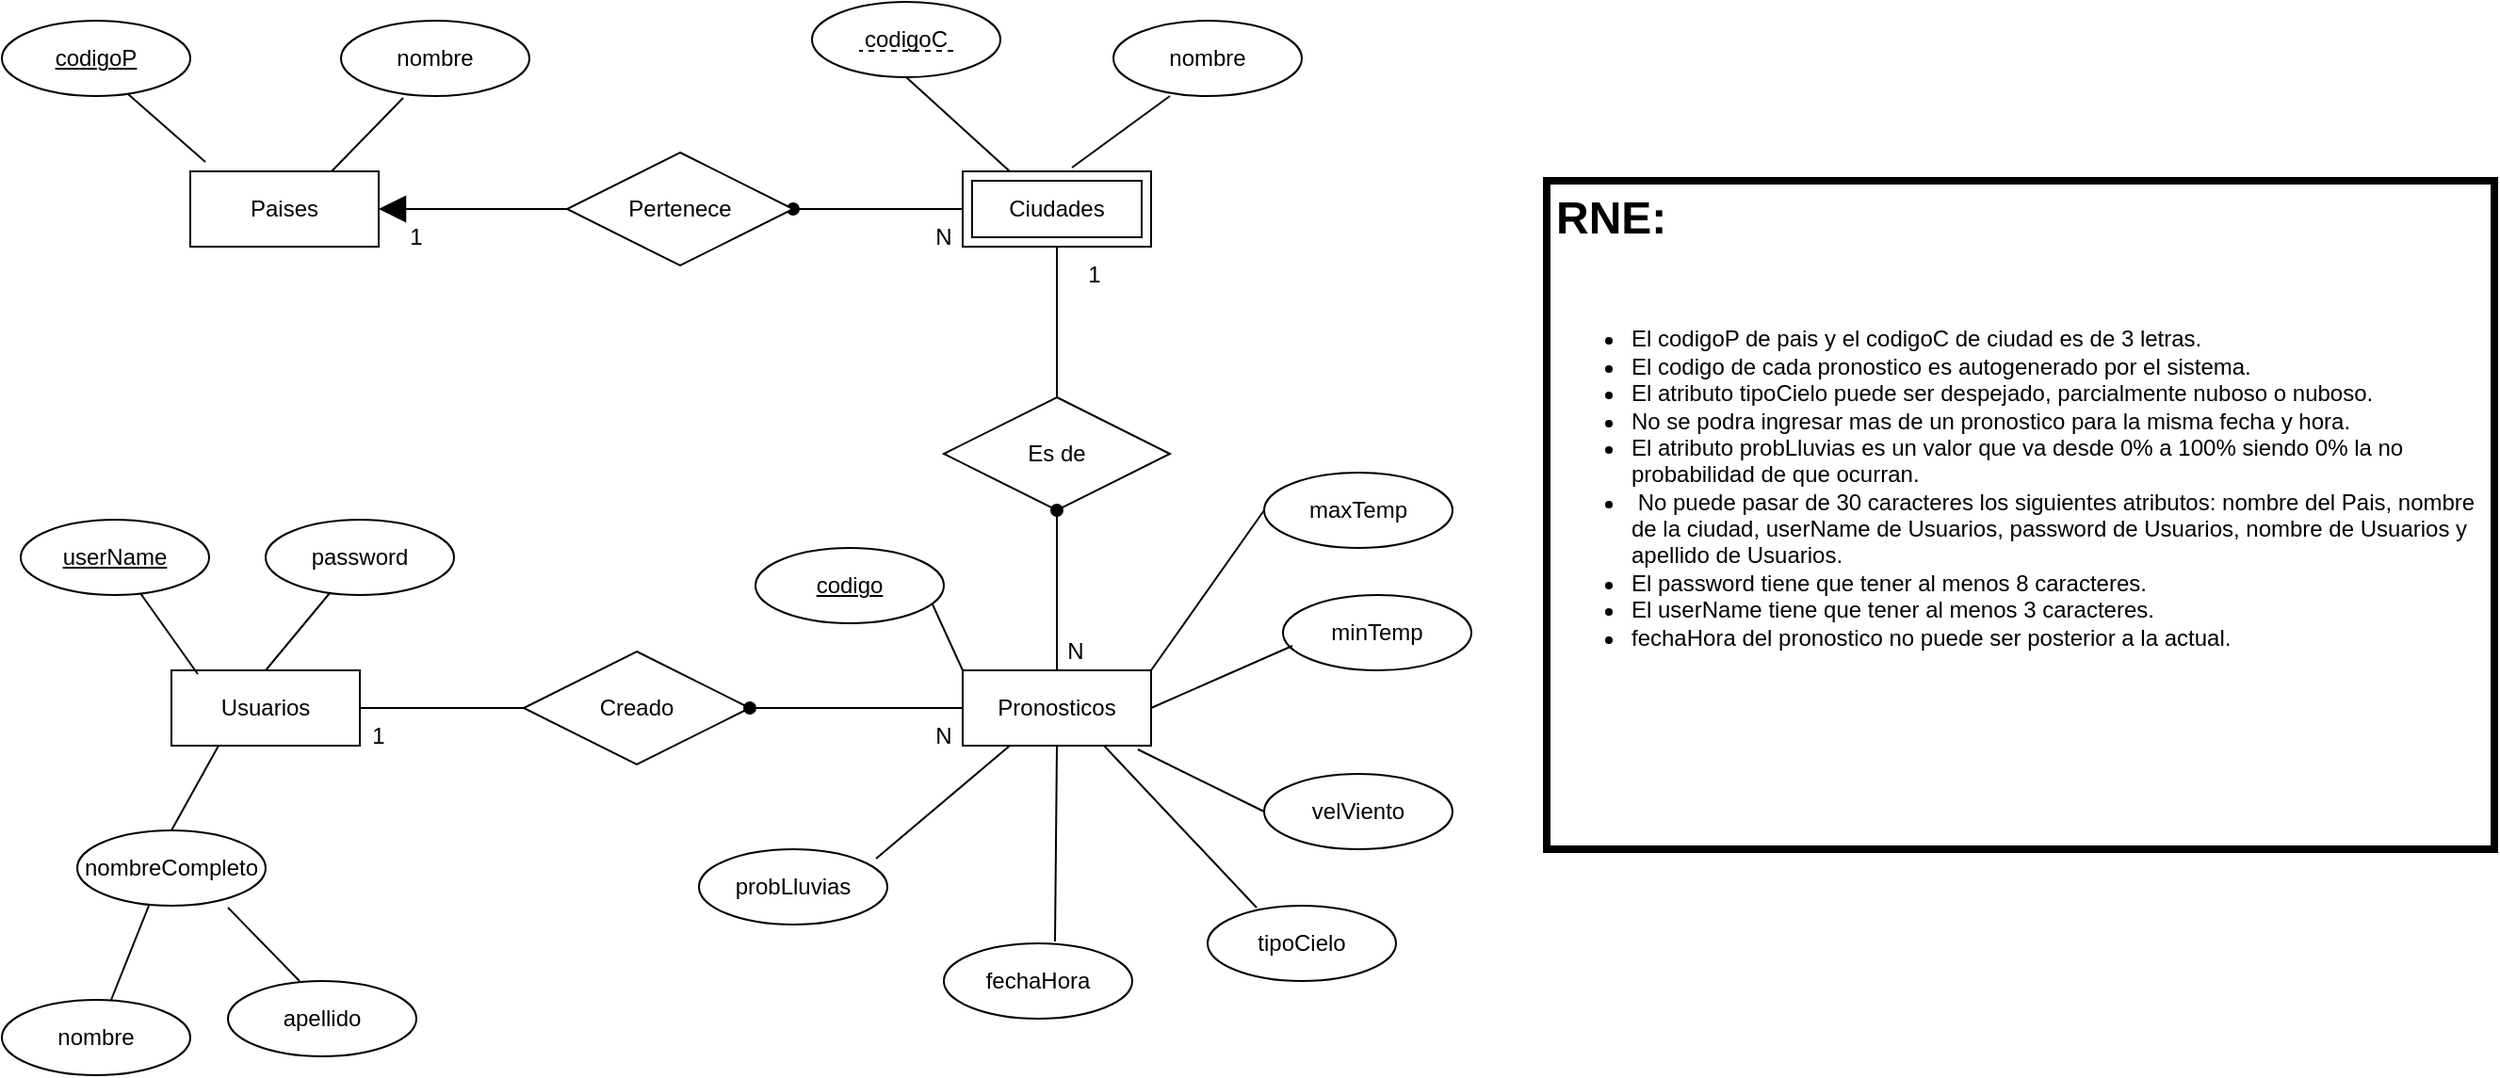 <mxfile version="16.1.0" type="google"><diagram id="KijTMoWyXqlFW-cg5mqb" name="Page-1"><mxGraphModel dx="1396" dy="301" grid="1" gridSize="10" guides="1" tooltips="1" connect="1" arrows="1" fold="1" page="1" pageScale="1" pageWidth="827" pageHeight="1169" math="0" shadow="0"><root><mxCell id="0"/><mxCell id="1" parent="0"/><mxCell id="uxD66N9xmVhUDY9Dpbve-8" value="Paises" style="whiteSpace=wrap;html=1;align=center;" parent="1" vertex="1"><mxGeometry x="-710" y="280" width="100" height="40" as="geometry"/></mxCell><mxCell id="uxD66N9xmVhUDY9Dpbve-11" value="codigoP" style="ellipse;whiteSpace=wrap;html=1;align=center;fontStyle=4;" parent="1" vertex="1"><mxGeometry x="-810" y="200" width="100" height="40" as="geometry"/></mxCell><mxCell id="uxD66N9xmVhUDY9Dpbve-12" value="nombre" style="ellipse;whiteSpace=wrap;html=1;align=center;" parent="1" vertex="1"><mxGeometry x="-630" y="200" width="100" height="40" as="geometry"/></mxCell><mxCell id="uxD66N9xmVhUDY9Dpbve-18" value="Ciudades" style="shape=ext;margin=3;double=1;whiteSpace=wrap;html=1;align=center;" parent="1" vertex="1"><mxGeometry x="-300" y="280" width="100" height="40" as="geometry"/></mxCell><mxCell id="uxD66N9xmVhUDY9Dpbve-20" value="" style="endArrow=oval;html=1;rounded=0;entryX=1;entryY=0.5;entryDx=0;entryDy=0;endFill=1;exitX=0;exitY=0.5;exitDx=0;exitDy=0;" parent="1" source="uxD66N9xmVhUDY9Dpbve-18" target="uxD66N9xmVhUDY9Dpbve-31" edge="1"><mxGeometry relative="1" as="geometry"><mxPoint x="-350" y="380" as="sourcePoint"/><mxPoint x="-390" y="440" as="targetPoint"/></mxGeometry></mxCell><mxCell id="uxD66N9xmVhUDY9Dpbve-21" value="nombre" style="ellipse;whiteSpace=wrap;html=1;align=center;" parent="1" vertex="1"><mxGeometry x="-220" y="200" width="100" height="40" as="geometry"/></mxCell><mxCell id="uxD66N9xmVhUDY9Dpbve-22" value="" style="endArrow=none;html=1;rounded=0;exitX=0.3;exitY=1;exitDx=0;exitDy=0;exitPerimeter=0;entryX=0.58;entryY=-0.05;entryDx=0;entryDy=0;entryPerimeter=0;" parent="1" source="uxD66N9xmVhUDY9Dpbve-21" target="uxD66N9xmVhUDY9Dpbve-18" edge="1"><mxGeometry relative="1" as="geometry"><mxPoint x="-140" y="430" as="sourcePoint"/><mxPoint x="20" y="430" as="targetPoint"/></mxGeometry></mxCell><mxCell id="uxD66N9xmVhUDY9Dpbve-23" value="" style="endArrow=none;html=1;rounded=0;exitX=0.67;exitY=0.975;exitDx=0;exitDy=0;exitPerimeter=0;entryX=0.08;entryY=-0.125;entryDx=0;entryDy=0;entryPerimeter=0;" parent="1" source="uxD66N9xmVhUDY9Dpbve-11" target="uxD66N9xmVhUDY9Dpbve-8" edge="1"><mxGeometry relative="1" as="geometry"><mxPoint x="-560" y="290" as="sourcePoint"/><mxPoint x="-400" y="290" as="targetPoint"/></mxGeometry></mxCell><mxCell id="uxD66N9xmVhUDY9Dpbve-24" value="" style="endArrow=none;html=1;rounded=0;exitX=0.75;exitY=0;exitDx=0;exitDy=0;entryX=0.33;entryY=1.025;entryDx=0;entryDy=0;entryPerimeter=0;" parent="1" source="uxD66N9xmVhUDY9Dpbve-8" target="uxD66N9xmVhUDY9Dpbve-12" edge="1"><mxGeometry relative="1" as="geometry"><mxPoint x="-733" y="249" as="sourcePoint"/><mxPoint x="-692" y="285" as="targetPoint"/></mxGeometry></mxCell><mxCell id="uxD66N9xmVhUDY9Dpbve-31" value="Pertenece" style="shape=rhombus;perimeter=rhombusPerimeter;whiteSpace=wrap;html=1;align=center;" parent="1" vertex="1"><mxGeometry x="-510" y="270" width="120" height="60" as="geometry"/></mxCell><mxCell id="uxD66N9xmVhUDY9Dpbve-35" value="" style="endArrow=block;endFill=1;endSize=12;html=1;rounded=0;exitX=0;exitY=0.5;exitDx=0;exitDy=0;entryX=1;entryY=0.5;entryDx=0;entryDy=0;" parent="1" source="uxD66N9xmVhUDY9Dpbve-31" target="uxD66N9xmVhUDY9Dpbve-8" edge="1"><mxGeometry width="160" relative="1" as="geometry"><mxPoint x="-580" y="580" as="sourcePoint"/><mxPoint x="-420" y="580" as="targetPoint"/></mxGeometry></mxCell><mxCell id="uxD66N9xmVhUDY9Dpbve-39" value="&lt;div&gt;Pronosticos&lt;/div&gt;" style="whiteSpace=wrap;html=1;align=center;" parent="1" vertex="1"><mxGeometry x="-300" y="545" width="100" height="40" as="geometry"/></mxCell><mxCell id="uxD66N9xmVhUDY9Dpbve-41" value="codigo" style="ellipse;whiteSpace=wrap;html=1;align=center;fontStyle=4;" parent="1" vertex="1"><mxGeometry x="-410" y="480" width="100" height="40" as="geometry"/></mxCell><mxCell id="uxD66N9xmVhUDY9Dpbve-42" value="" style="endArrow=none;endFill=0;endSize=12;html=1;rounded=0;entryX=0.5;entryY=1;entryDx=0;entryDy=0;" parent="1" target="uxD66N9xmVhUDY9Dpbve-18" edge="1"><mxGeometry width="160" relative="1" as="geometry"><mxPoint x="-250" y="400" as="sourcePoint"/><mxPoint x="-463" y="510" as="targetPoint"/></mxGeometry></mxCell><mxCell id="uxD66N9xmVhUDY9Dpbve-43" value="Es de" style="shape=rhombus;perimeter=rhombusPerimeter;whiteSpace=wrap;html=1;align=center;" parent="1" vertex="1"><mxGeometry x="-310" y="400" width="120" height="60" as="geometry"/></mxCell><mxCell id="uxD66N9xmVhUDY9Dpbve-44" value="" style="endArrow=none;html=1;rounded=0;exitX=0.5;exitY=1;exitDx=0;exitDy=0;entryX=0.5;entryY=0;entryDx=0;entryDy=0;startArrow=oval;startFill=1;" parent="1" source="uxD66N9xmVhUDY9Dpbve-43" target="uxD66N9xmVhUDY9Dpbve-39" edge="1"><mxGeometry relative="1" as="geometry"><mxPoint x="-380" y="310" as="sourcePoint"/><mxPoint x="-290" y="310" as="targetPoint"/></mxGeometry></mxCell><mxCell id="uxD66N9xmVhUDY9Dpbve-45" value="&lt;div&gt;fechaHora&lt;/div&gt;" style="ellipse;whiteSpace=wrap;html=1;align=center;" parent="1" vertex="1"><mxGeometry x="-310" y="690" width="100" height="40" as="geometry"/></mxCell><mxCell id="uxD66N9xmVhUDY9Dpbve-46" value="&lt;div&gt;maxTemp&lt;/div&gt;" style="ellipse;whiteSpace=wrap;html=1;align=center;" parent="1" vertex="1"><mxGeometry x="-140" y="440" width="100" height="40" as="geometry"/></mxCell><mxCell id="uxD66N9xmVhUDY9Dpbve-47" value="&lt;div&gt;minTemp&lt;/div&gt;" style="ellipse;whiteSpace=wrap;html=1;align=center;" parent="1" vertex="1"><mxGeometry x="-130" y="505" width="100" height="40" as="geometry"/></mxCell><mxCell id="uxD66N9xmVhUDY9Dpbve-48" value="velViento" style="ellipse;whiteSpace=wrap;html=1;align=center;" parent="1" vertex="1"><mxGeometry x="-140" y="600" width="100" height="40" as="geometry"/></mxCell><mxCell id="uxD66N9xmVhUDY9Dpbve-49" value="tipoCielo" style="ellipse;whiteSpace=wrap;html=1;align=center;" parent="1" vertex="1"><mxGeometry x="-170" y="670" width="100" height="40" as="geometry"/></mxCell><mxCell id="uxD66N9xmVhUDY9Dpbve-50" value="probLluvias" style="ellipse;whiteSpace=wrap;html=1;align=center;" parent="1" vertex="1"><mxGeometry x="-440" y="640" width="100" height="40" as="geometry"/></mxCell><mxCell id="uxD66N9xmVhUDY9Dpbve-51" value="Usuarios" style="whiteSpace=wrap;html=1;align=center;" parent="1" vertex="1"><mxGeometry x="-720" y="545" width="100" height="40" as="geometry"/></mxCell><mxCell id="uxD66N9xmVhUDY9Dpbve-52" value="&lt;u&gt;userName&lt;/u&gt;" style="ellipse;whiteSpace=wrap;html=1;align=center;" parent="1" vertex="1"><mxGeometry x="-800" y="465" width="100" height="40" as="geometry"/></mxCell><mxCell id="uxD66N9xmVhUDY9Dpbve-54" value="password" style="ellipse;whiteSpace=wrap;html=1;align=center;" parent="1" vertex="1"><mxGeometry x="-670" y="465" width="100" height="40" as="geometry"/></mxCell><mxCell id="uxD66N9xmVhUDY9Dpbve-55" value="&lt;div&gt;nombreCompleto&lt;/div&gt;" style="ellipse;whiteSpace=wrap;html=1;align=center;" parent="1" vertex="1"><mxGeometry x="-770" y="630" width="100" height="40" as="geometry"/></mxCell><mxCell id="uxD66N9xmVhUDY9Dpbve-57" value="Creado" style="shape=rhombus;perimeter=rhombusPerimeter;whiteSpace=wrap;html=1;align=center;" parent="1" vertex="1"><mxGeometry x="-533" y="535" width="120" height="60" as="geometry"/></mxCell><mxCell id="B-OBkP9SSI8Zc-fZPLiq-1" value="" style="endArrow=none;html=1;rounded=0;exitX=1;exitY=0.5;exitDx=0;exitDy=0;entryX=0;entryY=0.5;entryDx=0;entryDy=0;startArrow=oval;startFill=1;" parent="1" source="uxD66N9xmVhUDY9Dpbve-57" target="uxD66N9xmVhUDY9Dpbve-39" edge="1"><mxGeometry relative="1" as="geometry"><mxPoint x="-380" y="310" as="sourcePoint"/><mxPoint x="-290" y="310" as="targetPoint"/></mxGeometry></mxCell><mxCell id="B-OBkP9SSI8Zc-fZPLiq-2" value="" style="endArrow=none;endFill=0;endSize=12;html=1;rounded=0;exitX=0;exitY=0.5;exitDx=0;exitDy=0;entryX=1;entryY=0.5;entryDx=0;entryDy=0;" parent="1" source="uxD66N9xmVhUDY9Dpbve-57" target="uxD66N9xmVhUDY9Dpbve-51" edge="1"><mxGeometry width="160" relative="1" as="geometry"><mxPoint x="-500" y="310" as="sourcePoint"/><mxPoint x="-600" y="310" as="targetPoint"/></mxGeometry></mxCell><mxCell id="B-OBkP9SSI8Zc-fZPLiq-3" value="" style="endArrow=none;html=1;rounded=0;exitX=0.14;exitY=0.05;exitDx=0;exitDy=0;exitPerimeter=0;" parent="1" source="uxD66N9xmVhUDY9Dpbve-51" target="uxD66N9xmVhUDY9Dpbve-52" edge="1"><mxGeometry relative="1" as="geometry"><mxPoint x="-625" y="290" as="sourcePoint"/><mxPoint x="-587" y="251" as="targetPoint"/></mxGeometry></mxCell><mxCell id="B-OBkP9SSI8Zc-fZPLiq-5" value="" style="endArrow=none;html=1;rounded=0;exitX=0;exitY=0.5;exitDx=0;exitDy=0;entryX=1;entryY=0;entryDx=0;entryDy=0;" parent="1" source="uxD66N9xmVhUDY9Dpbve-46" target="uxD66N9xmVhUDY9Dpbve-39" edge="1"><mxGeometry relative="1" as="geometry"><mxPoint x="-240" y="470" as="sourcePoint"/><mxPoint x="-240" y="555" as="targetPoint"/></mxGeometry></mxCell><mxCell id="B-OBkP9SSI8Zc-fZPLiq-6" value="" style="endArrow=none;html=1;rounded=0;exitX=0.05;exitY=0.675;exitDx=0;exitDy=0;entryX=1;entryY=0.5;entryDx=0;entryDy=0;exitPerimeter=0;" parent="1" source="uxD66N9xmVhUDY9Dpbve-47" target="uxD66N9xmVhUDY9Dpbve-39" edge="1"><mxGeometry relative="1" as="geometry"><mxPoint x="-230" y="480" as="sourcePoint"/><mxPoint x="-230" y="565" as="targetPoint"/></mxGeometry></mxCell><mxCell id="B-OBkP9SSI8Zc-fZPLiq-7" value="" style="endArrow=none;html=1;rounded=0;exitX=0.93;exitY=1.05;exitDx=0;exitDy=0;entryX=0;entryY=0.5;entryDx=0;entryDy=0;exitPerimeter=0;" parent="1" source="uxD66N9xmVhUDY9Dpbve-39" target="uxD66N9xmVhUDY9Dpbve-48" edge="1"><mxGeometry relative="1" as="geometry"><mxPoint x="-220" y="490" as="sourcePoint"/><mxPoint x="-220" y="575" as="targetPoint"/></mxGeometry></mxCell><mxCell id="B-OBkP9SSI8Zc-fZPLiq-8" value="" style="endArrow=none;html=1;rounded=0;exitX=0.94;exitY=0.75;exitDx=0;exitDy=0;entryX=0;entryY=0;entryDx=0;entryDy=0;exitPerimeter=0;" parent="1" source="uxD66N9xmVhUDY9Dpbve-41" target="uxD66N9xmVhUDY9Dpbve-39" edge="1"><mxGeometry relative="1" as="geometry"><mxPoint x="-210" y="500" as="sourcePoint"/><mxPoint x="-210" y="585" as="targetPoint"/></mxGeometry></mxCell><mxCell id="B-OBkP9SSI8Zc-fZPLiq-9" value="" style="endArrow=none;html=1;rounded=0;exitX=0.94;exitY=0.125;exitDx=0;exitDy=0;entryX=0.25;entryY=1;entryDx=0;entryDy=0;exitPerimeter=0;" parent="1" source="uxD66N9xmVhUDY9Dpbve-50" target="uxD66N9xmVhUDY9Dpbve-39" edge="1"><mxGeometry relative="1" as="geometry"><mxPoint x="-200" y="510" as="sourcePoint"/><mxPoint x="-200" y="595" as="targetPoint"/></mxGeometry></mxCell><mxCell id="B-OBkP9SSI8Zc-fZPLiq-10" value="" style="endArrow=none;html=1;rounded=0;exitX=0.5;exitY=1;exitDx=0;exitDy=0;entryX=0.59;entryY=-0.025;entryDx=0;entryDy=0;entryPerimeter=0;" parent="1" source="uxD66N9xmVhUDY9Dpbve-39" target="uxD66N9xmVhUDY9Dpbve-45" edge="1"><mxGeometry relative="1" as="geometry"><mxPoint x="-190" y="520" as="sourcePoint"/><mxPoint x="-190" y="605" as="targetPoint"/></mxGeometry></mxCell><mxCell id="B-OBkP9SSI8Zc-fZPLiq-11" value="" style="endArrow=none;html=1;rounded=0;exitX=0.75;exitY=1;exitDx=0;exitDy=0;entryX=0.26;entryY=0.025;entryDx=0;entryDy=0;entryPerimeter=0;" parent="1" source="uxD66N9xmVhUDY9Dpbve-39" target="uxD66N9xmVhUDY9Dpbve-49" edge="1"><mxGeometry relative="1" as="geometry"><mxPoint x="-180" y="530" as="sourcePoint"/><mxPoint x="-180" y="615" as="targetPoint"/></mxGeometry></mxCell><mxCell id="B-OBkP9SSI8Zc-fZPLiq-12" value="nombre" style="ellipse;whiteSpace=wrap;html=1;align=center;" parent="1" vertex="1"><mxGeometry x="-810" y="720" width="100" height="40" as="geometry"/></mxCell><mxCell id="B-OBkP9SSI8Zc-fZPLiq-13" value="apellido" style="ellipse;whiteSpace=wrap;html=1;align=center;" parent="1" vertex="1"><mxGeometry x="-690" y="710" width="100" height="40" as="geometry"/></mxCell><mxCell id="B-OBkP9SSI8Zc-fZPLiq-14" value="" style="endArrow=none;html=1;rounded=0;exitX=0.5;exitY=0;exitDx=0;exitDy=0;entryX=0.34;entryY=0.975;entryDx=0;entryDy=0;entryPerimeter=0;" parent="1" source="uxD66N9xmVhUDY9Dpbve-51" target="uxD66N9xmVhUDY9Dpbve-54" edge="1"><mxGeometry relative="1" as="geometry"><mxPoint x="-696" y="557" as="sourcePoint"/><mxPoint x="-726.346" y="514.24" as="targetPoint"/></mxGeometry></mxCell><mxCell id="B-OBkP9SSI8Zc-fZPLiq-15" value="" style="endArrow=none;html=1;rounded=0;exitX=0.25;exitY=1;exitDx=0;exitDy=0;entryX=0.5;entryY=0;entryDx=0;entryDy=0;" parent="1" source="uxD66N9xmVhUDY9Dpbve-51" target="uxD66N9xmVhUDY9Dpbve-55" edge="1"><mxGeometry relative="1" as="geometry"><mxPoint x="-686" y="567" as="sourcePoint"/><mxPoint x="-716.346" y="524.24" as="targetPoint"/></mxGeometry></mxCell><mxCell id="B-OBkP9SSI8Zc-fZPLiq-16" value="" style="endArrow=none;html=1;rounded=0;exitX=0.38;exitY=0;exitDx=0;exitDy=0;exitPerimeter=0;entryX=0.8;entryY=1.025;entryDx=0;entryDy=0;entryPerimeter=0;" parent="1" source="B-OBkP9SSI8Zc-fZPLiq-13" target="uxD66N9xmVhUDY9Dpbve-55" edge="1"><mxGeometry relative="1" as="geometry"><mxPoint x="-676" y="577" as="sourcePoint"/><mxPoint x="-706.346" y="534.24" as="targetPoint"/></mxGeometry></mxCell><mxCell id="B-OBkP9SSI8Zc-fZPLiq-17" value="" style="endArrow=none;html=1;rounded=0;entryX=0.38;entryY=1;entryDx=0;entryDy=0;entryPerimeter=0;" parent="1" source="B-OBkP9SSI8Zc-fZPLiq-12" target="uxD66N9xmVhUDY9Dpbve-55" edge="1"><mxGeometry relative="1" as="geometry"><mxPoint x="-666" y="587" as="sourcePoint"/><mxPoint x="-696.346" y="544.24" as="targetPoint"/></mxGeometry></mxCell><mxCell id="B-OBkP9SSI8Zc-fZPLiq-18" value="codigoC" style="ellipse;whiteSpace=wrap;html=1;align=center;fontStyle=0;" parent="1" vertex="1"><mxGeometry x="-380" y="190" width="100" height="40" as="geometry"/></mxCell><mxCell id="B-OBkP9SSI8Zc-fZPLiq-19" value="" style="endArrow=none;html=1;rounded=0;exitX=0.25;exitY=0;exitDx=0;exitDy=0;entryX=0.5;entryY=1;entryDx=0;entryDy=0;" parent="1" source="uxD66N9xmVhUDY9Dpbve-18" target="B-OBkP9SSI8Zc-fZPLiq-18" edge="1"><mxGeometry relative="1" as="geometry"><mxPoint x="-180" y="250" as="sourcePoint"/><mxPoint x="-232" y="288" as="targetPoint"/></mxGeometry></mxCell><mxCell id="B-OBkP9SSI8Zc-fZPLiq-22" value="1" style="text;html=1;strokeColor=none;fillColor=none;align=center;verticalAlign=middle;whiteSpace=wrap;rounded=0;" parent="1" vertex="1"><mxGeometry x="-260" y="320" width="60" height="30" as="geometry"/></mxCell><mxCell id="B-OBkP9SSI8Zc-fZPLiq-23" value="N" style="text;html=1;strokeColor=none;fillColor=none;align=center;verticalAlign=middle;whiteSpace=wrap;rounded=0;" parent="1" vertex="1"><mxGeometry x="-340" y="300" width="60" height="30" as="geometry"/></mxCell><mxCell id="B-OBkP9SSI8Zc-fZPLiq-24" value="1" style="text;html=1;strokeColor=none;fillColor=none;align=center;verticalAlign=middle;whiteSpace=wrap;rounded=0;" parent="1" vertex="1"><mxGeometry x="-620" y="300" width="60" height="30" as="geometry"/></mxCell><mxCell id="B-OBkP9SSI8Zc-fZPLiq-25" value="N" style="text;html=1;strokeColor=none;fillColor=none;align=center;verticalAlign=middle;whiteSpace=wrap;rounded=0;" parent="1" vertex="1"><mxGeometry x="-340" y="565" width="60" height="30" as="geometry"/></mxCell><mxCell id="B-OBkP9SSI8Zc-fZPLiq-26" value="1" style="text;html=1;strokeColor=none;fillColor=none;align=center;verticalAlign=middle;whiteSpace=wrap;rounded=0;" parent="1" vertex="1"><mxGeometry x="-640" y="565" width="60" height="30" as="geometry"/></mxCell><mxCell id="B-OBkP9SSI8Zc-fZPLiq-27" value="N" style="text;html=1;strokeColor=none;fillColor=none;align=center;verticalAlign=middle;whiteSpace=wrap;rounded=0;" parent="1" vertex="1"><mxGeometry x="-270" y="520" width="60" height="30" as="geometry"/></mxCell><mxCell id="z8QRTN2y7Y1jaeiKD3pb-1" value="" style="endArrow=none;dashed=1;html=1;rounded=0;" parent="1" edge="1"><mxGeometry width="50" height="50" relative="1" as="geometry"><mxPoint x="-305" y="216" as="sourcePoint"/><mxPoint x="-355" y="216" as="targetPoint"/></mxGeometry></mxCell><mxCell id="z8QRTN2y7Y1jaeiKD3pb-3" value="&lt;h1&gt;RNE:&lt;/h1&gt;&lt;p&gt;&lt;br&gt;&lt;/p&gt;&lt;ul&gt;&lt;li&gt;El codigoP de pais y el codigoC de ciudad es de 3 letras.&lt;/li&gt;&lt;li&gt;El codigo de cada pronostico es autogenerado por el sistema.&lt;/li&gt;&lt;li&gt;El atributo tipoCielo puede ser despejado, parcialmente nuboso o nuboso.&lt;/li&gt;&lt;li&gt;No se podra ingresar mas de un pronostico para la misma fecha y hora.&lt;/li&gt;&lt;li&gt;El atributo probLluvias es un valor que va desde 0% a 100% siendo 0% la no probabilidad de que ocurran.&lt;/li&gt;&lt;li&gt;&amp;nbsp;No puede pasar de 30 caracteres los siguientes atributos: nombre del Pais, nombre de la ciudad, userName de Usuarios, password de Usuarios, nombre de Usuarios y apellido de Usuarios.&lt;/li&gt;&lt;li&gt;El password tiene que tener al menos 8 caracteres.&lt;/li&gt;&lt;li&gt;El userName tiene que tener al menos 3 caracteres.&lt;/li&gt;&lt;li&gt;fechaHora del pronostico no puede ser posterior a la actual.&lt;br&gt;&lt;/li&gt;&lt;/ul&gt;&lt;div&gt;&lt;br&gt;&lt;/div&gt;&lt;div&gt;&lt;br&gt;&lt;/div&gt;" style="text;html=1;strokeColor=default;fillColor=none;spacing=5;spacingTop=-20;whiteSpace=wrap;overflow=hidden;rounded=0;strokeWidth=4;" parent="1" vertex="1"><mxGeometry x="10" y="285" width="503" height="355" as="geometry"/></mxCell></root></mxGraphModel></diagram></mxfile>